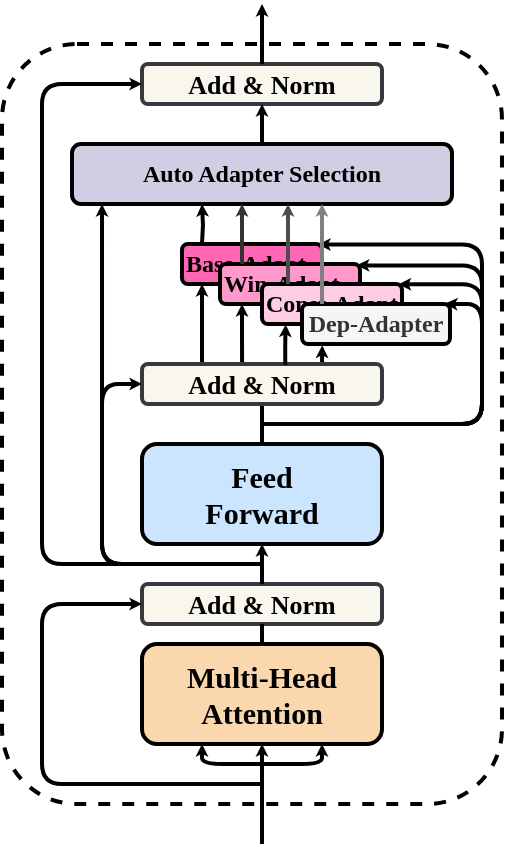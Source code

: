 <mxfile version="20.8.5" type="github">
  <diagram id="zIpmrHKljPA6NFoTWR1B" name="第 1 页">
    <mxGraphModel dx="819" dy="450" grid="1" gridSize="10" guides="1" tooltips="1" connect="1" arrows="1" fold="1" page="1" pageScale="1" pageWidth="827" pageHeight="1169" math="0" shadow="0">
      <root>
        <mxCell id="0" />
        <mxCell id="1" parent="0" />
        <mxCell id="Ji0CEcyrEnFxUZOUWHjL-6" value="" style="rounded=1;whiteSpace=wrap;html=1;strokeColor=#000000;strokeWidth=2;fontFamily=Times New Roman;fontSize=15;dashed=1;" parent="1" vertex="1">
          <mxGeometry x="270" y="170" width="250" height="380" as="geometry" />
        </mxCell>
        <mxCell id="Ji0CEcyrEnFxUZOUWHjL-1" value="&lt;span style=&quot;font-size: 11px;&quot;&gt;&lt;font style=&quot;font-size: 15px;&quot; face=&quot;Times New Roman&quot;&gt;&lt;b&gt;Multi-Head&lt;br style=&quot;&quot;&gt;Attention&lt;/b&gt;&lt;/font&gt;&lt;/span&gt;" style="rounded=1;whiteSpace=wrap;html=1;fillColor=#fad7ac;strokeColor=#000000;strokeWidth=2;" parent="1" vertex="1">
          <mxGeometry x="340" y="470" width="120" height="50" as="geometry" />
        </mxCell>
        <mxCell id="Ji0CEcyrEnFxUZOUWHjL-2" value="&lt;b&gt;Add &amp;amp; Norm&lt;/b&gt;" style="rounded=1;whiteSpace=wrap;html=1;strokeColor=#36393d;strokeWidth=2;fontFamily=Times New Roman;fontSize=13;fillColor=#f9f7ed;" parent="1" vertex="1">
          <mxGeometry x="340" y="440" width="120" height="20" as="geometry" />
        </mxCell>
        <mxCell id="Ji0CEcyrEnFxUZOUWHjL-3" value="&lt;font style=&quot;font-size: 15px;&quot; face=&quot;Times New Roman&quot;&gt;&lt;b&gt;&lt;span style=&quot;&quot;&gt;Feed&lt;br&gt;&lt;/span&gt;Forward&lt;/b&gt;&lt;/font&gt;" style="rounded=1;whiteSpace=wrap;html=1;fillColor=#cce5ff;strokeColor=#000000;strokeWidth=2;" parent="1" vertex="1">
          <mxGeometry x="340" y="370" width="120" height="50" as="geometry" />
        </mxCell>
        <mxCell id="Ji0CEcyrEnFxUZOUWHjL-5" value="&lt;b&gt;Add &amp;amp; Norm&lt;/b&gt;" style="rounded=1;whiteSpace=wrap;html=1;strokeColor=#36393d;strokeWidth=2;fontFamily=Times New Roman;fontSize=13;fillColor=#f9f7ed;" parent="1" vertex="1">
          <mxGeometry x="340" y="180" width="120" height="20" as="geometry" />
        </mxCell>
        <mxCell id="W2sbJVuLxVVdnoPz6O2E-4" value="" style="edgeStyle=orthogonalEdgeStyle;elbow=vertical;strokeWidth=2;endArrow=classic;endFill=0;fontStyle=1;strokeColor=#000000;entryX=0;entryY=0.5;entryDx=0;entryDy=0;endSize=0;startSize=4;" edge="1" parent="1" target="Ji0CEcyrEnFxUZOUWHjL-2">
          <mxGeometry x="238" y="485" width="100" height="100" as="geometry">
            <mxPoint x="400" y="540" as="sourcePoint" />
            <mxPoint x="601" y="590" as="targetPoint" />
            <Array as="points">
              <mxPoint x="290" y="540" />
              <mxPoint x="290" y="450" />
            </Array>
          </mxGeometry>
        </mxCell>
        <mxCell id="W2sbJVuLxVVdnoPz6O2E-5" value="" style="edgeStyle=elbowEdgeStyle;elbow=vertical;strokeWidth=2;endArrow=classic;endFill=0;fontStyle=1;strokeColor=#000000;entryX=0.75;entryY=1;entryDx=0;entryDy=0;endSize=0;startSize=4;" edge="1" parent="1" target="Ji0CEcyrEnFxUZOUWHjL-1">
          <mxGeometry x="223" y="495" width="100" height="100" as="geometry">
            <mxPoint x="400" y="530" as="sourcePoint" />
            <mxPoint x="586" y="600" as="targetPoint" />
            <Array as="points">
              <mxPoint x="410" y="530" />
              <mxPoint x="883" y="655" />
            </Array>
          </mxGeometry>
        </mxCell>
        <mxCell id="W2sbJVuLxVVdnoPz6O2E-6" value="" style="edgeStyle=elbowEdgeStyle;elbow=vertical;strokeWidth=2;endArrow=classic;endFill=0;fontStyle=1;strokeColor=#000000;entryX=0.25;entryY=1;entryDx=0;entryDy=0;endSize=0;startSize=4;" edge="1" parent="1" target="Ji0CEcyrEnFxUZOUWHjL-1">
          <mxGeometry x="148" y="485" width="100" height="100" as="geometry">
            <mxPoint x="400" y="530" as="sourcePoint" />
            <mxPoint x="511" y="590" as="targetPoint" />
            <Array as="points">
              <mxPoint x="390" y="530" />
              <mxPoint x="808" y="645" />
            </Array>
          </mxGeometry>
        </mxCell>
        <mxCell id="W2sbJVuLxVVdnoPz6O2E-7" value="" style="edgeStyle=elbowEdgeStyle;elbow=vertical;strokeWidth=2;endArrow=classic;endFill=0;fontStyle=1;strokeColor=#000000;entryX=0.5;entryY=1;entryDx=0;entryDy=0;endSize=0;startSize=4;" edge="1" parent="1" target="Ji0CEcyrEnFxUZOUWHjL-1">
          <mxGeometry x="118" y="500" width="100" height="100" as="geometry">
            <mxPoint x="400" y="570" as="sourcePoint" />
            <mxPoint x="481" y="605" as="targetPoint" />
            <Array as="points" />
          </mxGeometry>
        </mxCell>
        <mxCell id="W2sbJVuLxVVdnoPz6O2E-8" value="" style="edgeStyle=orthogonalEdgeStyle;elbow=vertical;strokeWidth=2;endArrow=none;endFill=0;fontStyle=1;strokeColor=#000000;endSize=0;startSize=4;exitX=0.5;exitY=0;exitDx=0;exitDy=0;" edge="1" parent="1" source="Ji0CEcyrEnFxUZOUWHjL-1">
          <mxGeometry x="448" y="475" width="100" height="100" as="geometry">
            <mxPoint x="610" y="520" as="sourcePoint" />
            <mxPoint x="400" y="460" as="targetPoint" />
          </mxGeometry>
        </mxCell>
        <mxCell id="W2sbJVuLxVVdnoPz6O2E-9" value="" style="edgeStyle=orthogonalEdgeStyle;elbow=vertical;strokeWidth=2;endArrow=classic;endFill=0;fontStyle=1;strokeColor=#000000;entryX=0.5;entryY=1;entryDx=0;entryDy=0;endSize=0;startSize=4;exitX=0.5;exitY=0;exitDx=0;exitDy=0;" edge="1" parent="1" source="Ji0CEcyrEnFxUZOUWHjL-2" target="Ji0CEcyrEnFxUZOUWHjL-3">
          <mxGeometry x="488" y="375" width="100" height="100" as="geometry">
            <mxPoint x="650" y="410" as="sourcePoint" />
            <mxPoint x="590" y="330" as="targetPoint" />
          </mxGeometry>
        </mxCell>
        <mxCell id="W2sbJVuLxVVdnoPz6O2E-14" value="" style="edgeStyle=orthogonalEdgeStyle;elbow=vertical;strokeWidth=2;endArrow=none;endFill=0;fontStyle=1;strokeColor=#000000;entryX=0.5;entryY=1;entryDx=0;entryDy=0;endSize=0;startSize=4;exitX=0.5;exitY=0;exitDx=0;exitDy=0;" edge="1" parent="1" source="Ji0CEcyrEnFxUZOUWHjL-3" target="W2sbJVuLxVVdnoPz6O2E-27">
          <mxGeometry x="498" y="385" width="100" height="100" as="geometry">
            <mxPoint x="660" y="420" as="sourcePoint" />
            <mxPoint x="600" y="340" as="targetPoint" />
          </mxGeometry>
        </mxCell>
        <mxCell id="W2sbJVuLxVVdnoPz6O2E-15" value="" style="edgeStyle=orthogonalEdgeStyle;elbow=vertical;strokeWidth=2;endArrow=classic;endFill=0;fontStyle=1;strokeColor=#000000;entryX=0.966;entryY=-0.009;entryDx=0;entryDy=0;endSize=0;startSize=4;entryPerimeter=0;" edge="1" parent="1" target="W2sbJVuLxVVdnoPz6O2E-18">
          <mxGeometry x="448" y="345" width="100" height="100" as="geometry">
            <mxPoint x="400" y="360" as="sourcePoint" />
            <mxPoint x="550" y="300" as="targetPoint" />
            <Array as="points">
              <mxPoint x="510" y="360" />
              <mxPoint x="510" y="300" />
              <mxPoint x="495" y="300" />
            </Array>
          </mxGeometry>
        </mxCell>
        <mxCell id="W2sbJVuLxVVdnoPz6O2E-16" value="" style="edgeStyle=orthogonalEdgeStyle;elbow=vertical;strokeWidth=2;endArrow=classic;endFill=0;fontStyle=1;strokeColor=#000000;endSize=0;startSize=4;exitX=0.75;exitY=0;exitDx=0;exitDy=0;entryX=0.137;entryY=1.034;entryDx=0;entryDy=0;entryPerimeter=0;" edge="1" parent="1" source="W2sbJVuLxVVdnoPz6O2E-27" target="W2sbJVuLxVVdnoPz6O2E-18">
          <mxGeometry x="458.03" y="415" width="100" height="100" as="geometry">
            <mxPoint x="439" y="370" as="sourcePoint" />
            <mxPoint x="430" y="330" as="targetPoint" />
            <Array as="points" />
          </mxGeometry>
        </mxCell>
        <mxCell id="W2sbJVuLxVVdnoPz6O2E-17" value="" style="edgeStyle=orthogonalEdgeStyle;elbow=vertical;strokeWidth=2;endArrow=classic;endFill=0;fontStyle=1;strokeColor=#000000;entryX=0;entryY=0.5;entryDx=0;entryDy=0;endSize=0;startSize=4;" edge="1" parent="1" target="Ji0CEcyrEnFxUZOUWHjL-5">
          <mxGeometry x="408" y="405" width="100" height="100" as="geometry">
            <mxPoint x="400" y="430" as="sourcePoint" />
            <mxPoint x="510" y="360" as="targetPoint" />
            <Array as="points">
              <mxPoint x="290" y="430" />
              <mxPoint x="290" y="190" />
            </Array>
          </mxGeometry>
        </mxCell>
        <mxCell id="W2sbJVuLxVVdnoPz6O2E-34" value="" style="edgeStyle=orthogonalEdgeStyle;elbow=vertical;strokeWidth=2;endArrow=classic;endFill=0;fontStyle=1;strokeColor=#000000;entryX=0.972;entryY=0.011;entryDx=0;entryDy=0;endSize=0;startSize=4;entryPerimeter=0;" edge="1" parent="1" target="W2sbJVuLxVVdnoPz6O2E-22">
          <mxGeometry x="528" y="305" width="100" height="100" as="geometry">
            <mxPoint x="400" y="360" as="sourcePoint" />
            <mxPoint x="630" y="260" as="targetPoint" />
            <Array as="points">
              <mxPoint x="510" y="360" />
              <mxPoint x="510" y="270" />
            </Array>
          </mxGeometry>
        </mxCell>
        <mxCell id="W2sbJVuLxVVdnoPz6O2E-22" value="&lt;b&gt;&lt;font face=&quot;Times New Roman&quot;&gt;Base-Adapt&lt;/font&gt;&lt;/b&gt;" style="rounded=1;whiteSpace=wrap;html=1;align=left;fillColor=#FF66B3;strokeWidth=2;" vertex="1" parent="1">
          <mxGeometry x="360" y="270" width="70" height="20" as="geometry" />
        </mxCell>
        <mxCell id="W2sbJVuLxVVdnoPz6O2E-21" value="&lt;b&gt;&lt;font face=&quot;Times New Roman&quot;&gt;Win-Adapt&lt;/font&gt;&lt;/b&gt;" style="rounded=1;whiteSpace=wrap;html=1;align=left;fillColor=#FF99CC;strokeWidth=2;" vertex="1" parent="1">
          <mxGeometry x="379" y="280" width="70" height="20" as="geometry" />
        </mxCell>
        <mxCell id="W2sbJVuLxVVdnoPz6O2E-24" value="" style="edgeStyle=orthogonalEdgeStyle;elbow=vertical;strokeWidth=2;endArrow=classic;endFill=0;fontStyle=1;strokeColor=#000000;endSize=0;startSize=4;exitX=0.417;exitY=0.057;exitDx=0;exitDy=0;exitPerimeter=0;" edge="1" parent="1" source="W2sbJVuLxVVdnoPz6O2E-27">
          <mxGeometry x="448.07" y="415" width="100" height="100" as="geometry">
            <mxPoint x="390.0" y="359.4" as="sourcePoint" />
            <mxPoint x="390" y="300" as="targetPoint" />
            <Array as="points" />
          </mxGeometry>
        </mxCell>
        <mxCell id="W2sbJVuLxVVdnoPz6O2E-30" value="" style="edgeStyle=orthogonalEdgeStyle;elbow=vertical;strokeWidth=2;endArrow=classic;endFill=0;fontStyle=1;strokeColor=#000000;endSize=0;startSize=4;entryX=0.975;entryY=0.006;entryDx=0;entryDy=0;entryPerimeter=0;" edge="1" parent="1" target="W2sbJVuLxVVdnoPz6O2E-20">
          <mxGeometry x="468" y="400" width="100" height="100" as="geometry">
            <mxPoint x="400" y="360" as="sourcePoint" />
            <mxPoint x="470" y="300" as="targetPoint" />
            <Array as="points">
              <mxPoint x="510" y="360" />
              <mxPoint x="510" y="290" />
            </Array>
          </mxGeometry>
        </mxCell>
        <mxCell id="W2sbJVuLxVVdnoPz6O2E-35" value="" style="edgeStyle=orthogonalEdgeStyle;elbow=vertical;strokeWidth=2;endArrow=classic;endFill=0;fontStyle=1;strokeColor=#000000;endSize=0;startSize=4;entryX=0.977;entryY=0.035;entryDx=0;entryDy=0;entryPerimeter=0;" edge="1" parent="1" target="W2sbJVuLxVVdnoPz6O2E-21">
          <mxGeometry x="538" y="315" width="100" height="100" as="geometry">
            <mxPoint x="400" y="360" as="sourcePoint" />
            <mxPoint x="450" y="280" as="targetPoint" />
            <Array as="points">
              <mxPoint x="510" y="360" />
              <mxPoint x="510" y="281" />
            </Array>
          </mxGeometry>
        </mxCell>
        <mxCell id="W2sbJVuLxVVdnoPz6O2E-20" value="&lt;font face=&quot;Times New Roman&quot;&gt;&lt;b&gt;Const-Adapt&lt;/b&gt;&lt;/font&gt;" style="rounded=1;whiteSpace=wrap;html=1;align=left;fillColor=#FFCCE6;strokeColor=#000000;strokeWidth=2;" vertex="1" parent="1">
          <mxGeometry x="400" y="290" width="70" height="20" as="geometry" />
        </mxCell>
        <mxCell id="W2sbJVuLxVVdnoPz6O2E-25" value="" style="edgeStyle=orthogonalEdgeStyle;elbow=vertical;strokeWidth=2;endArrow=classic;endFill=0;fontStyle=1;strokeColor=#000000;endSize=0;startSize=4;exitX=0.25;exitY=0;exitDx=0;exitDy=0;" edge="1" parent="1" source="W2sbJVuLxVVdnoPz6O2E-27">
          <mxGeometry x="428.07" y="405" width="100" height="100" as="geometry">
            <mxPoint x="370.0" y="349.4" as="sourcePoint" />
            <mxPoint x="370" y="290" as="targetPoint" />
            <Array as="points">
              <mxPoint x="370" y="310" />
              <mxPoint x="370" y="310" />
            </Array>
          </mxGeometry>
        </mxCell>
        <mxCell id="W2sbJVuLxVVdnoPz6O2E-18" value="&lt;font face=&quot;Times New Roman&quot;&gt;&lt;b&gt;Dep-Adapter&lt;/b&gt;&lt;/font&gt;" style="rounded=1;whiteSpace=wrap;html=1;align=center;fillColor=#f5f5f5;fillStyle=auto;gradientDirection=north;fontColor=#333333;strokeColor=#000000;strokeWidth=2;" vertex="1" parent="1">
          <mxGeometry x="420" y="300" width="74" height="20" as="geometry" />
        </mxCell>
        <mxCell id="W2sbJVuLxVVdnoPz6O2E-27" value="&lt;b&gt;Add &amp;amp; Norm&lt;/b&gt;" style="rounded=1;whiteSpace=wrap;html=1;strokeColor=#36393d;strokeWidth=2;fontFamily=Times New Roman;fontSize=13;fillColor=#f9f7ed;" vertex="1" parent="1">
          <mxGeometry x="340" y="330" width="120" height="20" as="geometry" />
        </mxCell>
        <mxCell id="W2sbJVuLxVVdnoPz6O2E-29" value="" style="edgeStyle=orthogonalEdgeStyle;elbow=vertical;strokeWidth=2;endArrow=classic;endFill=0;fontStyle=1;strokeColor=#000000;endSize=0;startSize=4;exitX=0.597;exitY=0.02;exitDx=0;exitDy=0;entryX=0.169;entryY=1.01;entryDx=0;entryDy=0;entryPerimeter=0;exitPerimeter=0;" edge="1" parent="1" source="W2sbJVuLxVVdnoPz6O2E-27" target="W2sbJVuLxVVdnoPz6O2E-20">
          <mxGeometry x="468.03" y="425" width="100" height="100" as="geometry">
            <mxPoint x="440" y="340" as="sourcePoint" />
            <mxPoint x="440.138" y="330.68" as="targetPoint" />
            <Array as="points" />
          </mxGeometry>
        </mxCell>
        <mxCell id="W2sbJVuLxVVdnoPz6O2E-31" value="" style="edgeStyle=orthogonalEdgeStyle;elbow=vertical;strokeWidth=2;endArrow=classic;endFill=0;fontStyle=1;strokeColor=#000000;endSize=0;startSize=4;entryX=0.079;entryY=1.001;entryDx=0;entryDy=0;entryPerimeter=0;" edge="1" parent="1" target="W2sbJVuLxVVdnoPz6O2E-36">
          <mxGeometry x="508" y="285" width="100" height="100" as="geometry">
            <mxPoint x="400" y="430" as="sourcePoint" />
            <mxPoint x="320" y="260" as="targetPoint" />
            <Array as="points">
              <mxPoint x="320" y="430" />
            </Array>
          </mxGeometry>
        </mxCell>
        <mxCell id="W2sbJVuLxVVdnoPz6O2E-32" value="" style="edgeStyle=orthogonalEdgeStyle;elbow=vertical;strokeWidth=2;endArrow=classic;endFill=0;fontStyle=1;strokeColor=#000000;entryX=0.5;entryY=1;entryDx=0;entryDy=0;endSize=0;startSize=4;exitX=0.5;exitY=0;exitDx=0;exitDy=0;" edge="1" parent="1" source="W2sbJVuLxVVdnoPz6O2E-36" target="Ji0CEcyrEnFxUZOUWHjL-5">
          <mxGeometry x="468" y="365" width="100" height="100" as="geometry">
            <mxPoint x="630" y="400" as="sourcePoint" />
            <mxPoint x="570" y="320" as="targetPoint" />
          </mxGeometry>
        </mxCell>
        <mxCell id="W2sbJVuLxVVdnoPz6O2E-36" value="&lt;b&gt;Auto Adapter Selection&lt;/b&gt;" style="rounded=1;whiteSpace=wrap;html=1;fillStyle=auto;strokeColor=#000000;strokeWidth=2;fontFamily=Times New Roman;fillColor=#d0cee2;gradientDirection=north;" vertex="1" parent="1">
          <mxGeometry x="305" y="220" width="190" height="30" as="geometry" />
        </mxCell>
        <mxCell id="W2sbJVuLxVVdnoPz6O2E-37" value="" style="edgeStyle=orthogonalEdgeStyle;elbow=vertical;strokeWidth=2;endArrow=classic;endFill=0;fontStyle=1;strokeColor=#000000;entryX=0;entryY=0.5;entryDx=0;entryDy=0;endSize=0;startSize=4;" edge="1" parent="1" target="W2sbJVuLxVVdnoPz6O2E-27">
          <mxGeometry x="518" y="295" width="100" height="100" as="geometry">
            <mxPoint x="400" y="430" as="sourcePoint" />
            <mxPoint x="620" y="250" as="targetPoint" />
            <Array as="points">
              <mxPoint x="320" y="430" />
              <mxPoint x="320" y="340" />
            </Array>
          </mxGeometry>
        </mxCell>
        <mxCell id="W2sbJVuLxVVdnoPz6O2E-38" value="" style="edgeStyle=orthogonalEdgeStyle;elbow=vertical;strokeWidth=2;endArrow=classic;endFill=0;fontStyle=1;strokeColor=#000000;endSize=0;startSize=4;exitX=0.5;exitY=0;exitDx=0;exitDy=0;" edge="1" parent="1" source="Ji0CEcyrEnFxUZOUWHjL-5">
          <mxGeometry x="528" y="305" width="100" height="100" as="geometry">
            <mxPoint x="690" y="340" as="sourcePoint" />
            <mxPoint x="400" y="150" as="targetPoint" />
          </mxGeometry>
        </mxCell>
        <mxCell id="W2sbJVuLxVVdnoPz6O2E-39" value="" style="edgeStyle=orthogonalEdgeStyle;elbow=vertical;strokeWidth=2;endArrow=classic;endFill=0;fontStyle=1;strokeColor=#808080;endSize=0;startSize=4;" edge="1" parent="1">
          <mxGeometry x="328" y="235" width="100" height="100" as="geometry">
            <mxPoint x="430" y="300" as="sourcePoint" />
            <mxPoint x="430" y="250" as="targetPoint" />
          </mxGeometry>
        </mxCell>
        <mxCell id="W2sbJVuLxVVdnoPz6O2E-45" value="" style="edgeStyle=orthogonalEdgeStyle;elbow=vertical;strokeWidth=2;endArrow=classic;endFill=0;fontStyle=1;strokeColor=#000000;endSize=0;startSize=4;" edge="1" parent="1">
          <mxGeometry x="268" y="235" width="100" height="100" as="geometry">
            <mxPoint x="370" y="270" as="sourcePoint" />
            <mxPoint x="370" y="250" as="targetPoint" />
          </mxGeometry>
        </mxCell>
        <mxCell id="W2sbJVuLxVVdnoPz6O2E-46" value="" style="edgeStyle=orthogonalEdgeStyle;elbow=vertical;strokeWidth=2;endArrow=classic;endFill=0;fontStyle=1;strokeColor=#333333;endSize=0;startSize=4;" edge="1" parent="1">
          <mxGeometry x="288" y="235" width="100" height="100" as="geometry">
            <mxPoint x="390" y="280" as="sourcePoint" />
            <mxPoint x="390" y="250" as="targetPoint" />
          </mxGeometry>
        </mxCell>
        <mxCell id="W2sbJVuLxVVdnoPz6O2E-47" value="" style="edgeStyle=orthogonalEdgeStyle;elbow=vertical;strokeWidth=2;endArrow=classic;endFill=0;fontStyle=1;strokeColor=#4D4D4D;endSize=0;startSize=4;" edge="1" parent="1">
          <mxGeometry x="311" y="235" width="100" height="100" as="geometry">
            <mxPoint x="413" y="290" as="sourcePoint" />
            <mxPoint x="413" y="250" as="targetPoint" />
          </mxGeometry>
        </mxCell>
      </root>
    </mxGraphModel>
  </diagram>
</mxfile>
